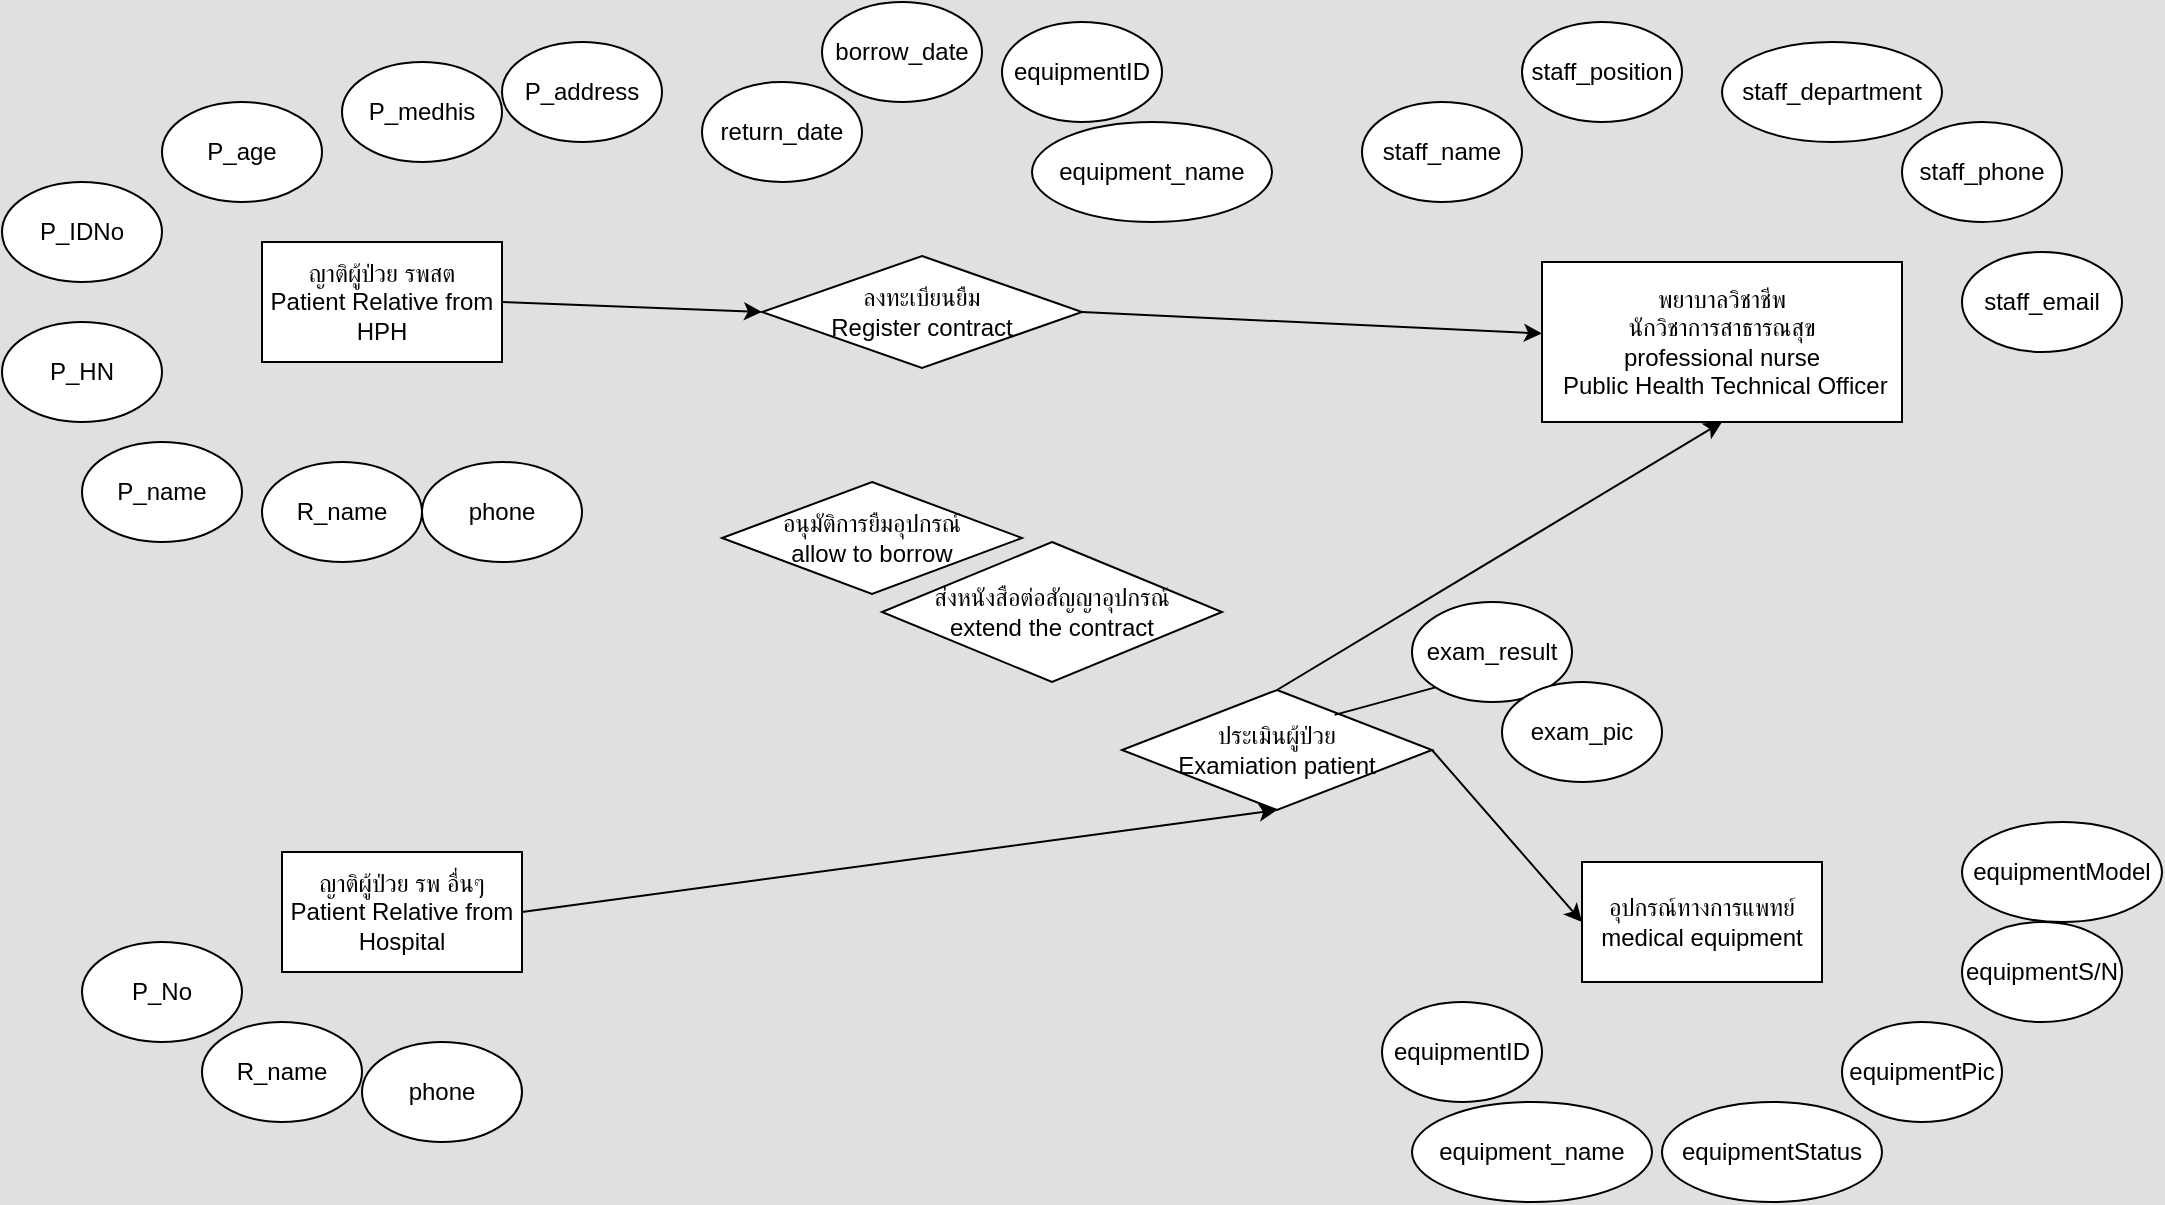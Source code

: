 <mxfile version="24.3.1" type="device">
  <diagram name="Page-1" id="AXQzxZPeRJ-sjg1GJKHG">
    <mxGraphModel dx="1500" dy="757" grid="1" gridSize="10" guides="1" tooltips="1" connect="1" arrows="1" fold="1" page="1" pageScale="1" pageWidth="1169" pageHeight="827" background="#E0E0E0" math="0" shadow="0">
      <root>
        <mxCell id="0" />
        <mxCell id="1" parent="0" />
        <mxCell id="S1GzVRRmtlZRb4Uh5KsV-60" style="rounded=0;orthogonalLoop=1;jettySize=auto;html=1;exitX=1;exitY=0.5;exitDx=0;exitDy=0;entryX=0;entryY=0.5;entryDx=0;entryDy=0;" edge="1" parent="1" source="S1GzVRRmtlZRb4Uh5KsV-1" target="S1GzVRRmtlZRb4Uh5KsV-10">
          <mxGeometry relative="1" as="geometry" />
        </mxCell>
        <mxCell id="S1GzVRRmtlZRb4Uh5KsV-1" value="ญาติผู้ป่วย รพสต&lt;br&gt;Patient Relative from HPH" style="rounded=0;whiteSpace=wrap;html=1;" vertex="1" parent="1">
          <mxGeometry x="200" y="240" width="120" height="60" as="geometry" />
        </mxCell>
        <mxCell id="S1GzVRRmtlZRb4Uh5KsV-2" value="พยาบาลวิชาชีพ&lt;br&gt;นักวิชาการสาธารณสุข&lt;br&gt;professional nurse&lt;br&gt;&amp;nbsp;Public Health Technical Officer" style="rounded=0;whiteSpace=wrap;html=1;" vertex="1" parent="1">
          <mxGeometry x="840" y="250" width="180" height="80" as="geometry" />
        </mxCell>
        <mxCell id="S1GzVRRmtlZRb4Uh5KsV-55" style="rounded=0;orthogonalLoop=1;jettySize=auto;html=1;exitX=1;exitY=0.5;exitDx=0;exitDy=0;entryX=0.5;entryY=1;entryDx=0;entryDy=0;" edge="1" parent="1" source="S1GzVRRmtlZRb4Uh5KsV-3" target="S1GzVRRmtlZRb4Uh5KsV-52">
          <mxGeometry relative="1" as="geometry" />
        </mxCell>
        <mxCell id="S1GzVRRmtlZRb4Uh5KsV-3" value="ญาติผู้ป่วย รพ อื่นๆ&lt;br&gt;Patient Relative from&lt;br&gt;Hospital" style="rounded=0;whiteSpace=wrap;html=1;" vertex="1" parent="1">
          <mxGeometry x="210" y="545" width="120" height="60" as="geometry" />
        </mxCell>
        <mxCell id="S1GzVRRmtlZRb4Uh5KsV-6" value="อุปกรณ์ทางการแพทย์&lt;div&gt;medical equipment&lt;/div&gt;" style="rounded=0;whiteSpace=wrap;html=1;" vertex="1" parent="1">
          <mxGeometry x="860" y="550" width="120" height="60" as="geometry" />
        </mxCell>
        <mxCell id="S1GzVRRmtlZRb4Uh5KsV-8" value="ส่งหนังสือต่อสัญญาอุปกรณ์&lt;div&gt;extend the contract&lt;/div&gt;" style="rhombus;whiteSpace=wrap;html=1;" vertex="1" parent="1">
          <mxGeometry x="510" y="390" width="170" height="70" as="geometry" />
        </mxCell>
        <mxCell id="S1GzVRRmtlZRb4Uh5KsV-61" style="rounded=0;orthogonalLoop=1;jettySize=auto;html=1;exitX=1;exitY=0.5;exitDx=0;exitDy=0;" edge="1" parent="1" source="S1GzVRRmtlZRb4Uh5KsV-10" target="S1GzVRRmtlZRb4Uh5KsV-2">
          <mxGeometry relative="1" as="geometry" />
        </mxCell>
        <mxCell id="S1GzVRRmtlZRb4Uh5KsV-10" value="ลงทะเบียนยืม&lt;br&gt;Register contract" style="rhombus;whiteSpace=wrap;html=1;" vertex="1" parent="1">
          <mxGeometry x="450" y="247" width="160" height="56" as="geometry" />
        </mxCell>
        <mxCell id="S1GzVRRmtlZRb4Uh5KsV-12" value="อนุมัติการยืมอุปกรณ์&lt;br&gt;allow to borrow" style="rhombus;whiteSpace=wrap;html=1;" vertex="1" parent="1">
          <mxGeometry x="430" y="360" width="150" height="56" as="geometry" />
        </mxCell>
        <mxCell id="S1GzVRRmtlZRb4Uh5KsV-13" value="P_name" style="ellipse;whiteSpace=wrap;html=1;" vertex="1" parent="1">
          <mxGeometry x="110" y="340" width="80" height="50" as="geometry" />
        </mxCell>
        <mxCell id="S1GzVRRmtlZRb4Uh5KsV-16" value="P_HN" style="ellipse;whiteSpace=wrap;html=1;" vertex="1" parent="1">
          <mxGeometry x="70" y="280" width="80" height="50" as="geometry" />
        </mxCell>
        <mxCell id="S1GzVRRmtlZRb4Uh5KsV-17" value="P_IDNo" style="ellipse;whiteSpace=wrap;html=1;" vertex="1" parent="1">
          <mxGeometry x="70" y="210" width="80" height="50" as="geometry" />
        </mxCell>
        <mxCell id="S1GzVRRmtlZRb4Uh5KsV-19" value="P_age" style="ellipse;whiteSpace=wrap;html=1;" vertex="1" parent="1">
          <mxGeometry x="150" y="170" width="80" height="50" as="geometry" />
        </mxCell>
        <mxCell id="S1GzVRRmtlZRb4Uh5KsV-20" value="P_address" style="ellipse;whiteSpace=wrap;html=1;" vertex="1" parent="1">
          <mxGeometry x="320" y="140" width="80" height="50" as="geometry" />
        </mxCell>
        <mxCell id="S1GzVRRmtlZRb4Uh5KsV-21" value="P_medhis" style="ellipse;whiteSpace=wrap;html=1;" vertex="1" parent="1">
          <mxGeometry x="240" y="150" width="80" height="50" as="geometry" />
        </mxCell>
        <mxCell id="S1GzVRRmtlZRb4Uh5KsV-23" value="borrow_date" style="ellipse;whiteSpace=wrap;html=1;" vertex="1" parent="1">
          <mxGeometry x="480" y="120" width="80" height="50" as="geometry" />
        </mxCell>
        <mxCell id="S1GzVRRmtlZRb4Uh5KsV-24" value="return_date" style="ellipse;whiteSpace=wrap;html=1;" vertex="1" parent="1">
          <mxGeometry x="420" y="160" width="80" height="50" as="geometry" />
        </mxCell>
        <mxCell id="S1GzVRRmtlZRb4Uh5KsV-26" value="staff_name" style="ellipse;whiteSpace=wrap;html=1;" vertex="1" parent="1">
          <mxGeometry x="750" y="170" width="80" height="50" as="geometry" />
        </mxCell>
        <mxCell id="S1GzVRRmtlZRb4Uh5KsV-27" value="staff_position" style="ellipse;whiteSpace=wrap;html=1;" vertex="1" parent="1">
          <mxGeometry x="830" y="130" width="80" height="50" as="geometry" />
        </mxCell>
        <mxCell id="S1GzVRRmtlZRb4Uh5KsV-28" value="staff_department" style="ellipse;whiteSpace=wrap;html=1;" vertex="1" parent="1">
          <mxGeometry x="930" y="140" width="110" height="50" as="geometry" />
        </mxCell>
        <mxCell id="S1GzVRRmtlZRb4Uh5KsV-29" value="staff_phone" style="ellipse;whiteSpace=wrap;html=1;" vertex="1" parent="1">
          <mxGeometry x="1020" y="180" width="80" height="50" as="geometry" />
        </mxCell>
        <mxCell id="S1GzVRRmtlZRb4Uh5KsV-30" value="staff_email" style="ellipse;whiteSpace=wrap;html=1;" vertex="1" parent="1">
          <mxGeometry x="1050" y="245" width="80" height="50" as="geometry" />
        </mxCell>
        <mxCell id="S1GzVRRmtlZRb4Uh5KsV-31" value="equipmentID" style="ellipse;whiteSpace=wrap;html=1;" vertex="1" parent="1">
          <mxGeometry x="570" y="130" width="80" height="50" as="geometry" />
        </mxCell>
        <mxCell id="S1GzVRRmtlZRb4Uh5KsV-32" value="equipment_name" style="ellipse;whiteSpace=wrap;html=1;" vertex="1" parent="1">
          <mxGeometry x="585" y="180" width="120" height="50" as="geometry" />
        </mxCell>
        <mxCell id="S1GzVRRmtlZRb4Uh5KsV-34" value="equipmentID" style="ellipse;whiteSpace=wrap;html=1;" vertex="1" parent="1">
          <mxGeometry x="760" y="620" width="80" height="50" as="geometry" />
        </mxCell>
        <mxCell id="S1GzVRRmtlZRb4Uh5KsV-35" value="equipment_name" style="ellipse;whiteSpace=wrap;html=1;" vertex="1" parent="1">
          <mxGeometry x="775" y="670" width="120" height="50" as="geometry" />
        </mxCell>
        <mxCell id="S1GzVRRmtlZRb4Uh5KsV-36" value="equipmentStatus" style="ellipse;whiteSpace=wrap;html=1;" vertex="1" parent="1">
          <mxGeometry x="900" y="670" width="110" height="50" as="geometry" />
        </mxCell>
        <mxCell id="S1GzVRRmtlZRb4Uh5KsV-39" value="equipmentPic" style="ellipse;whiteSpace=wrap;html=1;" vertex="1" parent="1">
          <mxGeometry x="990" y="630" width="80" height="50" as="geometry" />
        </mxCell>
        <mxCell id="S1GzVRRmtlZRb4Uh5KsV-40" value="equipmentS/N" style="ellipse;whiteSpace=wrap;html=1;" vertex="1" parent="1">
          <mxGeometry x="1050" y="580" width="80" height="50" as="geometry" />
        </mxCell>
        <mxCell id="S1GzVRRmtlZRb4Uh5KsV-41" value="equipmentModel" style="ellipse;whiteSpace=wrap;html=1;" vertex="1" parent="1">
          <mxGeometry x="1050" y="530" width="100" height="50" as="geometry" />
        </mxCell>
        <mxCell id="S1GzVRRmtlZRb4Uh5KsV-46" value="P_No" style="ellipse;whiteSpace=wrap;html=1;" vertex="1" parent="1">
          <mxGeometry x="110" y="590" width="80" height="50" as="geometry" />
        </mxCell>
        <mxCell id="S1GzVRRmtlZRb4Uh5KsV-47" value="phone" style="ellipse;whiteSpace=wrap;html=1;" vertex="1" parent="1">
          <mxGeometry x="280" y="350" width="80" height="50" as="geometry" />
        </mxCell>
        <mxCell id="S1GzVRRmtlZRb4Uh5KsV-48" value="R_name" style="ellipse;whiteSpace=wrap;html=1;" vertex="1" parent="1">
          <mxGeometry x="200" y="350" width="80" height="50" as="geometry" />
        </mxCell>
        <mxCell id="S1GzVRRmtlZRb4Uh5KsV-50" value="R_name" style="ellipse;whiteSpace=wrap;html=1;" vertex="1" parent="1">
          <mxGeometry x="170" y="630" width="80" height="50" as="geometry" />
        </mxCell>
        <mxCell id="S1GzVRRmtlZRb4Uh5KsV-51" value="phone" style="ellipse;whiteSpace=wrap;html=1;" vertex="1" parent="1">
          <mxGeometry x="250" y="640" width="80" height="50" as="geometry" />
        </mxCell>
        <mxCell id="S1GzVRRmtlZRb4Uh5KsV-54" style="rounded=0;orthogonalLoop=1;jettySize=auto;html=1;exitX=0.5;exitY=0;exitDx=0;exitDy=0;entryX=0.5;entryY=1;entryDx=0;entryDy=0;" edge="1" parent="1" source="S1GzVRRmtlZRb4Uh5KsV-52" target="S1GzVRRmtlZRb4Uh5KsV-2">
          <mxGeometry relative="1" as="geometry" />
        </mxCell>
        <mxCell id="S1GzVRRmtlZRb4Uh5KsV-56" style="rounded=0;orthogonalLoop=1;jettySize=auto;html=1;exitX=1;exitY=0.5;exitDx=0;exitDy=0;entryX=0;entryY=0.5;entryDx=0;entryDy=0;" edge="1" parent="1" source="S1GzVRRmtlZRb4Uh5KsV-52" target="S1GzVRRmtlZRb4Uh5KsV-6">
          <mxGeometry relative="1" as="geometry" />
        </mxCell>
        <mxCell id="S1GzVRRmtlZRb4Uh5KsV-52" value="ประเมินผู้ป่วย&lt;br&gt;Examiation patient" style="rhombus;whiteSpace=wrap;html=1;" vertex="1" parent="1">
          <mxGeometry x="630" y="464" width="155" height="60" as="geometry" />
        </mxCell>
        <mxCell id="S1GzVRRmtlZRb4Uh5KsV-53" value="exam_result" style="ellipse;whiteSpace=wrap;html=1;" vertex="1" parent="1">
          <mxGeometry x="775" y="420" width="80" height="50" as="geometry" />
        </mxCell>
        <mxCell id="S1GzVRRmtlZRb4Uh5KsV-57" style="rounded=0;orthogonalLoop=1;jettySize=auto;html=1;exitX=0;exitY=1;exitDx=0;exitDy=0;entryX=0.686;entryY=0.207;entryDx=0;entryDy=0;entryPerimeter=0;endArrow=none;endFill=0;" edge="1" parent="1" source="S1GzVRRmtlZRb4Uh5KsV-53" target="S1GzVRRmtlZRb4Uh5KsV-52">
          <mxGeometry relative="1" as="geometry" />
        </mxCell>
        <mxCell id="S1GzVRRmtlZRb4Uh5KsV-59" value="exam_pic" style="ellipse;whiteSpace=wrap;html=1;" vertex="1" parent="1">
          <mxGeometry x="820" y="460" width="80" height="50" as="geometry" />
        </mxCell>
      </root>
    </mxGraphModel>
  </diagram>
</mxfile>
